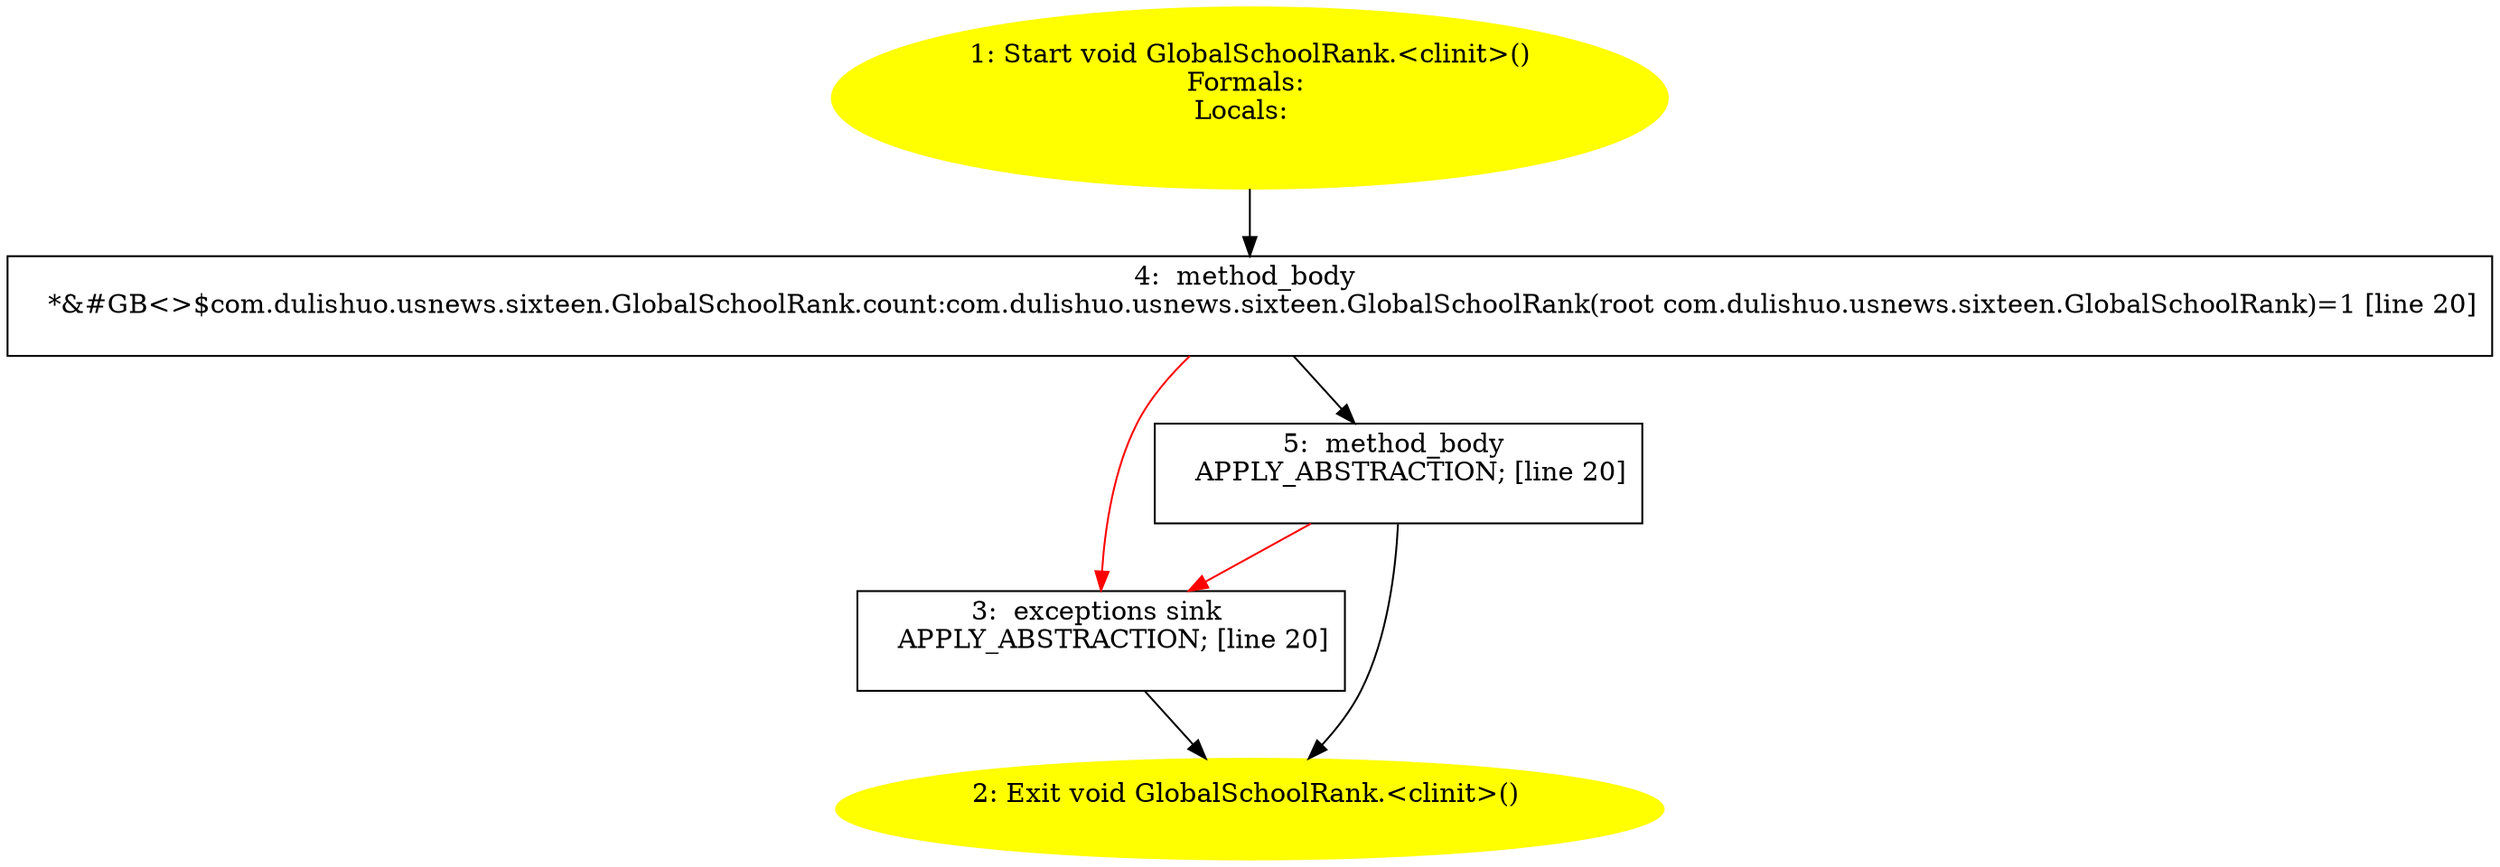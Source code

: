 /* @generated */
digraph cfg {
"com.dulishuo.usnews.sixteen.GlobalSchoolRank.<clinit>():void.94568e5f6ae986f89cf92e5c6bc16439_1" [label="1: Start void GlobalSchoolRank.<clinit>()\nFormals: \nLocals:  \n  " color=yellow style=filled]
	

	 "com.dulishuo.usnews.sixteen.GlobalSchoolRank.<clinit>():void.94568e5f6ae986f89cf92e5c6bc16439_1" -> "com.dulishuo.usnews.sixteen.GlobalSchoolRank.<clinit>():void.94568e5f6ae986f89cf92e5c6bc16439_4" ;
"com.dulishuo.usnews.sixteen.GlobalSchoolRank.<clinit>():void.94568e5f6ae986f89cf92e5c6bc16439_2" [label="2: Exit void GlobalSchoolRank.<clinit>() \n  " color=yellow style=filled]
	

"com.dulishuo.usnews.sixteen.GlobalSchoolRank.<clinit>():void.94568e5f6ae986f89cf92e5c6bc16439_3" [label="3:  exceptions sink \n   APPLY_ABSTRACTION; [line 20]\n " shape="box"]
	

	 "com.dulishuo.usnews.sixteen.GlobalSchoolRank.<clinit>():void.94568e5f6ae986f89cf92e5c6bc16439_3" -> "com.dulishuo.usnews.sixteen.GlobalSchoolRank.<clinit>():void.94568e5f6ae986f89cf92e5c6bc16439_2" ;
"com.dulishuo.usnews.sixteen.GlobalSchoolRank.<clinit>():void.94568e5f6ae986f89cf92e5c6bc16439_4" [label="4:  method_body \n   *&#GB<>$com.dulishuo.usnews.sixteen.GlobalSchoolRank.count:com.dulishuo.usnews.sixteen.GlobalSchoolRank(root com.dulishuo.usnews.sixteen.GlobalSchoolRank)=1 [line 20]\n " shape="box"]
	

	 "com.dulishuo.usnews.sixteen.GlobalSchoolRank.<clinit>():void.94568e5f6ae986f89cf92e5c6bc16439_4" -> "com.dulishuo.usnews.sixteen.GlobalSchoolRank.<clinit>():void.94568e5f6ae986f89cf92e5c6bc16439_5" ;
	 "com.dulishuo.usnews.sixteen.GlobalSchoolRank.<clinit>():void.94568e5f6ae986f89cf92e5c6bc16439_4" -> "com.dulishuo.usnews.sixteen.GlobalSchoolRank.<clinit>():void.94568e5f6ae986f89cf92e5c6bc16439_3" [color="red" ];
"com.dulishuo.usnews.sixteen.GlobalSchoolRank.<clinit>():void.94568e5f6ae986f89cf92e5c6bc16439_5" [label="5:  method_body \n   APPLY_ABSTRACTION; [line 20]\n " shape="box"]
	

	 "com.dulishuo.usnews.sixteen.GlobalSchoolRank.<clinit>():void.94568e5f6ae986f89cf92e5c6bc16439_5" -> "com.dulishuo.usnews.sixteen.GlobalSchoolRank.<clinit>():void.94568e5f6ae986f89cf92e5c6bc16439_2" ;
	 "com.dulishuo.usnews.sixteen.GlobalSchoolRank.<clinit>():void.94568e5f6ae986f89cf92e5c6bc16439_5" -> "com.dulishuo.usnews.sixteen.GlobalSchoolRank.<clinit>():void.94568e5f6ae986f89cf92e5c6bc16439_3" [color="red" ];
}
